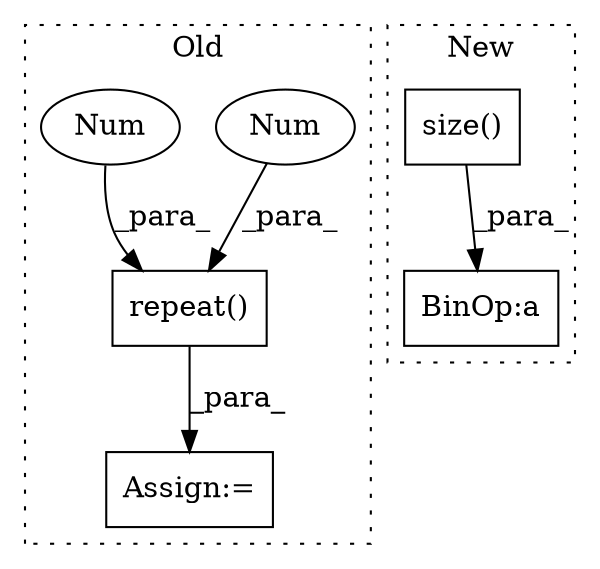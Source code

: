 digraph G {
subgraph cluster0 {
1 [label="repeat()" a="75" s="1653,1690" l="12,1" shape="box"];
3 [label="Num" a="76" s="1683" l="1" shape="ellipse"];
4 [label="Num" a="76" s="1686" l="1" shape="ellipse"];
6 [label="Assign:=" a="68" s="1912" l="3" shape="box"];
label = "Old";
style="dotted";
}
subgraph cluster1 {
2 [label="size()" a="75" s="2261" l="11" shape="box"];
5 [label="BinOp:a" a="82" s="2245" l="1" shape="box"];
label = "New";
style="dotted";
}
1 -> 6 [label="_para_"];
2 -> 5 [label="_para_"];
3 -> 1 [label="_para_"];
4 -> 1 [label="_para_"];
}